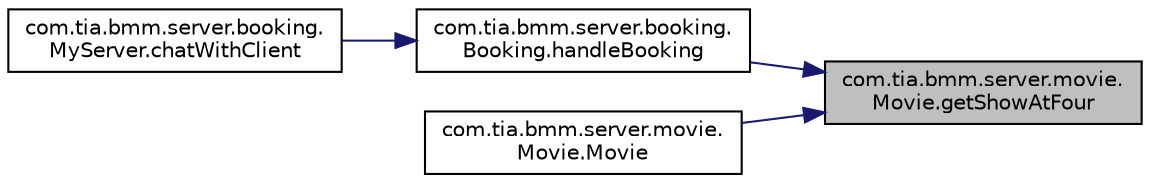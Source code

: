 digraph "com.tia.bmm.server.movie.Movie.getShowAtFour"
{
 // INTERACTIVE_SVG=YES
 // LATEX_PDF_SIZE
  edge [fontname="Helvetica",fontsize="10",labelfontname="Helvetica",labelfontsize="10"];
  node [fontname="Helvetica",fontsize="10",shape=record];
  rankdir="RL";
  Node1 [label="com.tia.bmm.server.movie.\lMovie.getShowAtFour",height=0.2,width=0.4,color="black", fillcolor="grey75", style="filled", fontcolor="black",tooltip=" "];
  Node1 -> Node2 [dir="back",color="midnightblue",fontsize="10",style="solid",fontname="Helvetica"];
  Node2 [label="com.tia.bmm.server.booking.\lBooking.handleBooking",height=0.2,width=0.4,color="black", fillcolor="white", style="filled",URL="$da/d57/classcom_1_1tia_1_1bmm_1_1server_1_1booking_1_1_booking.html#a447864da63969714d2e23e8329af699a",tooltip=" "];
  Node2 -> Node3 [dir="back",color="midnightblue",fontsize="10",style="solid",fontname="Helvetica"];
  Node3 [label="com.tia.bmm.server.booking.\lMyServer.chatWithClient",height=0.2,width=0.4,color="black", fillcolor="white", style="filled",URL="$dc/da0/classcom_1_1tia_1_1bmm_1_1server_1_1booking_1_1_my_server.html#a701d447837f147cf450d6b88edb0a470",tooltip=" "];
  Node1 -> Node4 [dir="back",color="midnightblue",fontsize="10",style="solid",fontname="Helvetica"];
  Node4 [label="com.tia.bmm.server.movie.\lMovie.Movie",height=0.2,width=0.4,color="black", fillcolor="white", style="filled",URL="$d3/dd3/classcom_1_1tia_1_1bmm_1_1server_1_1movie_1_1_movie.html#a14f96d88e2fd47c59b95e49ae19a0163",tooltip=" "];
}
